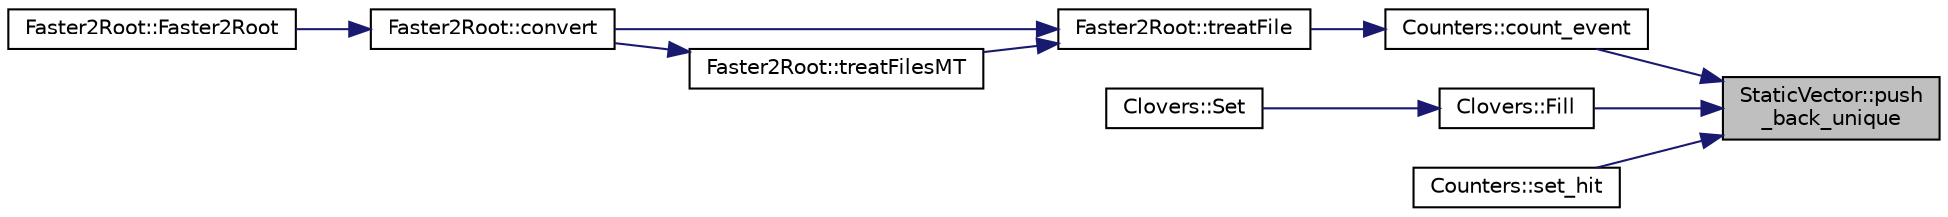 digraph "StaticVector::push_back_unique"
{
 // LATEX_PDF_SIZE
  edge [fontname="Helvetica",fontsize="10",labelfontname="Helvetica",labelfontsize="10"];
  node [fontname="Helvetica",fontsize="10",shape=record];
  rankdir="RL";
  Node1 [label="StaticVector::push\l_back_unique",height=0.2,width=0.4,color="black", fillcolor="grey75", style="filled", fontcolor="black",tooltip=" "];
  Node1 -> Node2 [dir="back",color="midnightblue",fontsize="10",style="solid",fontname="Helvetica"];
  Node2 [label="Counters::count_event",height=0.2,width=0.4,color="black", fillcolor="white", style="filled",URL="$class_counters.html#a438d855f700f802261df045b1f52723e",tooltip=" "];
  Node2 -> Node3 [dir="back",color="midnightblue",fontsize="10",style="solid",fontname="Helvetica"];
  Node3 [label="Faster2Root::treatFile",height=0.2,width=0.4,color="black", fillcolor="white", style="filled",URL="$class_faster2_root.html#a2409f727d81b148d694f2da17a1989f4",tooltip=" "];
  Node3 -> Node4 [dir="back",color="midnightblue",fontsize="10",style="solid",fontname="Helvetica"];
  Node4 [label="Faster2Root::convert",height=0.2,width=0.4,color="black", fillcolor="white", style="filled",URL="$class_faster2_root.html#a0a1797460cf62fe88d87327602b91eda",tooltip=" "];
  Node4 -> Node5 [dir="back",color="midnightblue",fontsize="10",style="solid",fontname="Helvetica"];
  Node5 [label="Faster2Root::Faster2Root",height=0.2,width=0.4,color="black", fillcolor="white", style="filled",URL="$class_faster2_root.html#a931cf8ef7c2acab073b363893c65bffd",tooltip=" "];
  Node3 -> Node6 [dir="back",color="midnightblue",fontsize="10",style="solid",fontname="Helvetica"];
  Node6 [label="Faster2Root::treatFilesMT",height=0.2,width=0.4,color="black", fillcolor="white", style="filled",URL="$class_faster2_root.html#a17399e2c3d35d2bc98f895548f256826",tooltip=" "];
  Node6 -> Node4 [dir="back",color="midnightblue",fontsize="10",style="solid",fontname="Helvetica"];
  Node1 -> Node7 [dir="back",color="midnightblue",fontsize="10",style="solid",fontname="Helvetica"];
  Node7 [label="Clovers::Fill",height=0.2,width=0.4,color="black", fillcolor="white", style="filled",URL="$class_clovers.html#adb6ccb49a7f26ae97ed60ad01a2ae4f7",tooltip=" "];
  Node7 -> Node8 [dir="back",color="midnightblue",fontsize="10",style="solid",fontname="Helvetica"];
  Node8 [label="Clovers::Set",height=0.2,width=0.4,color="black", fillcolor="white", style="filled",URL="$class_clovers.html#a977acc3d37abce501ac0e064d2dbf3f9",tooltip=" "];
  Node1 -> Node9 [dir="back",color="midnightblue",fontsize="10",style="solid",fontname="Helvetica"];
  Node9 [label="Counters::set_hit",height=0.2,width=0.4,color="black", fillcolor="white", style="filled",URL="$class_counters.html#a64f2e9cf1e132725e4b5a6b0fcdb9ea5",tooltip=" "];
}
